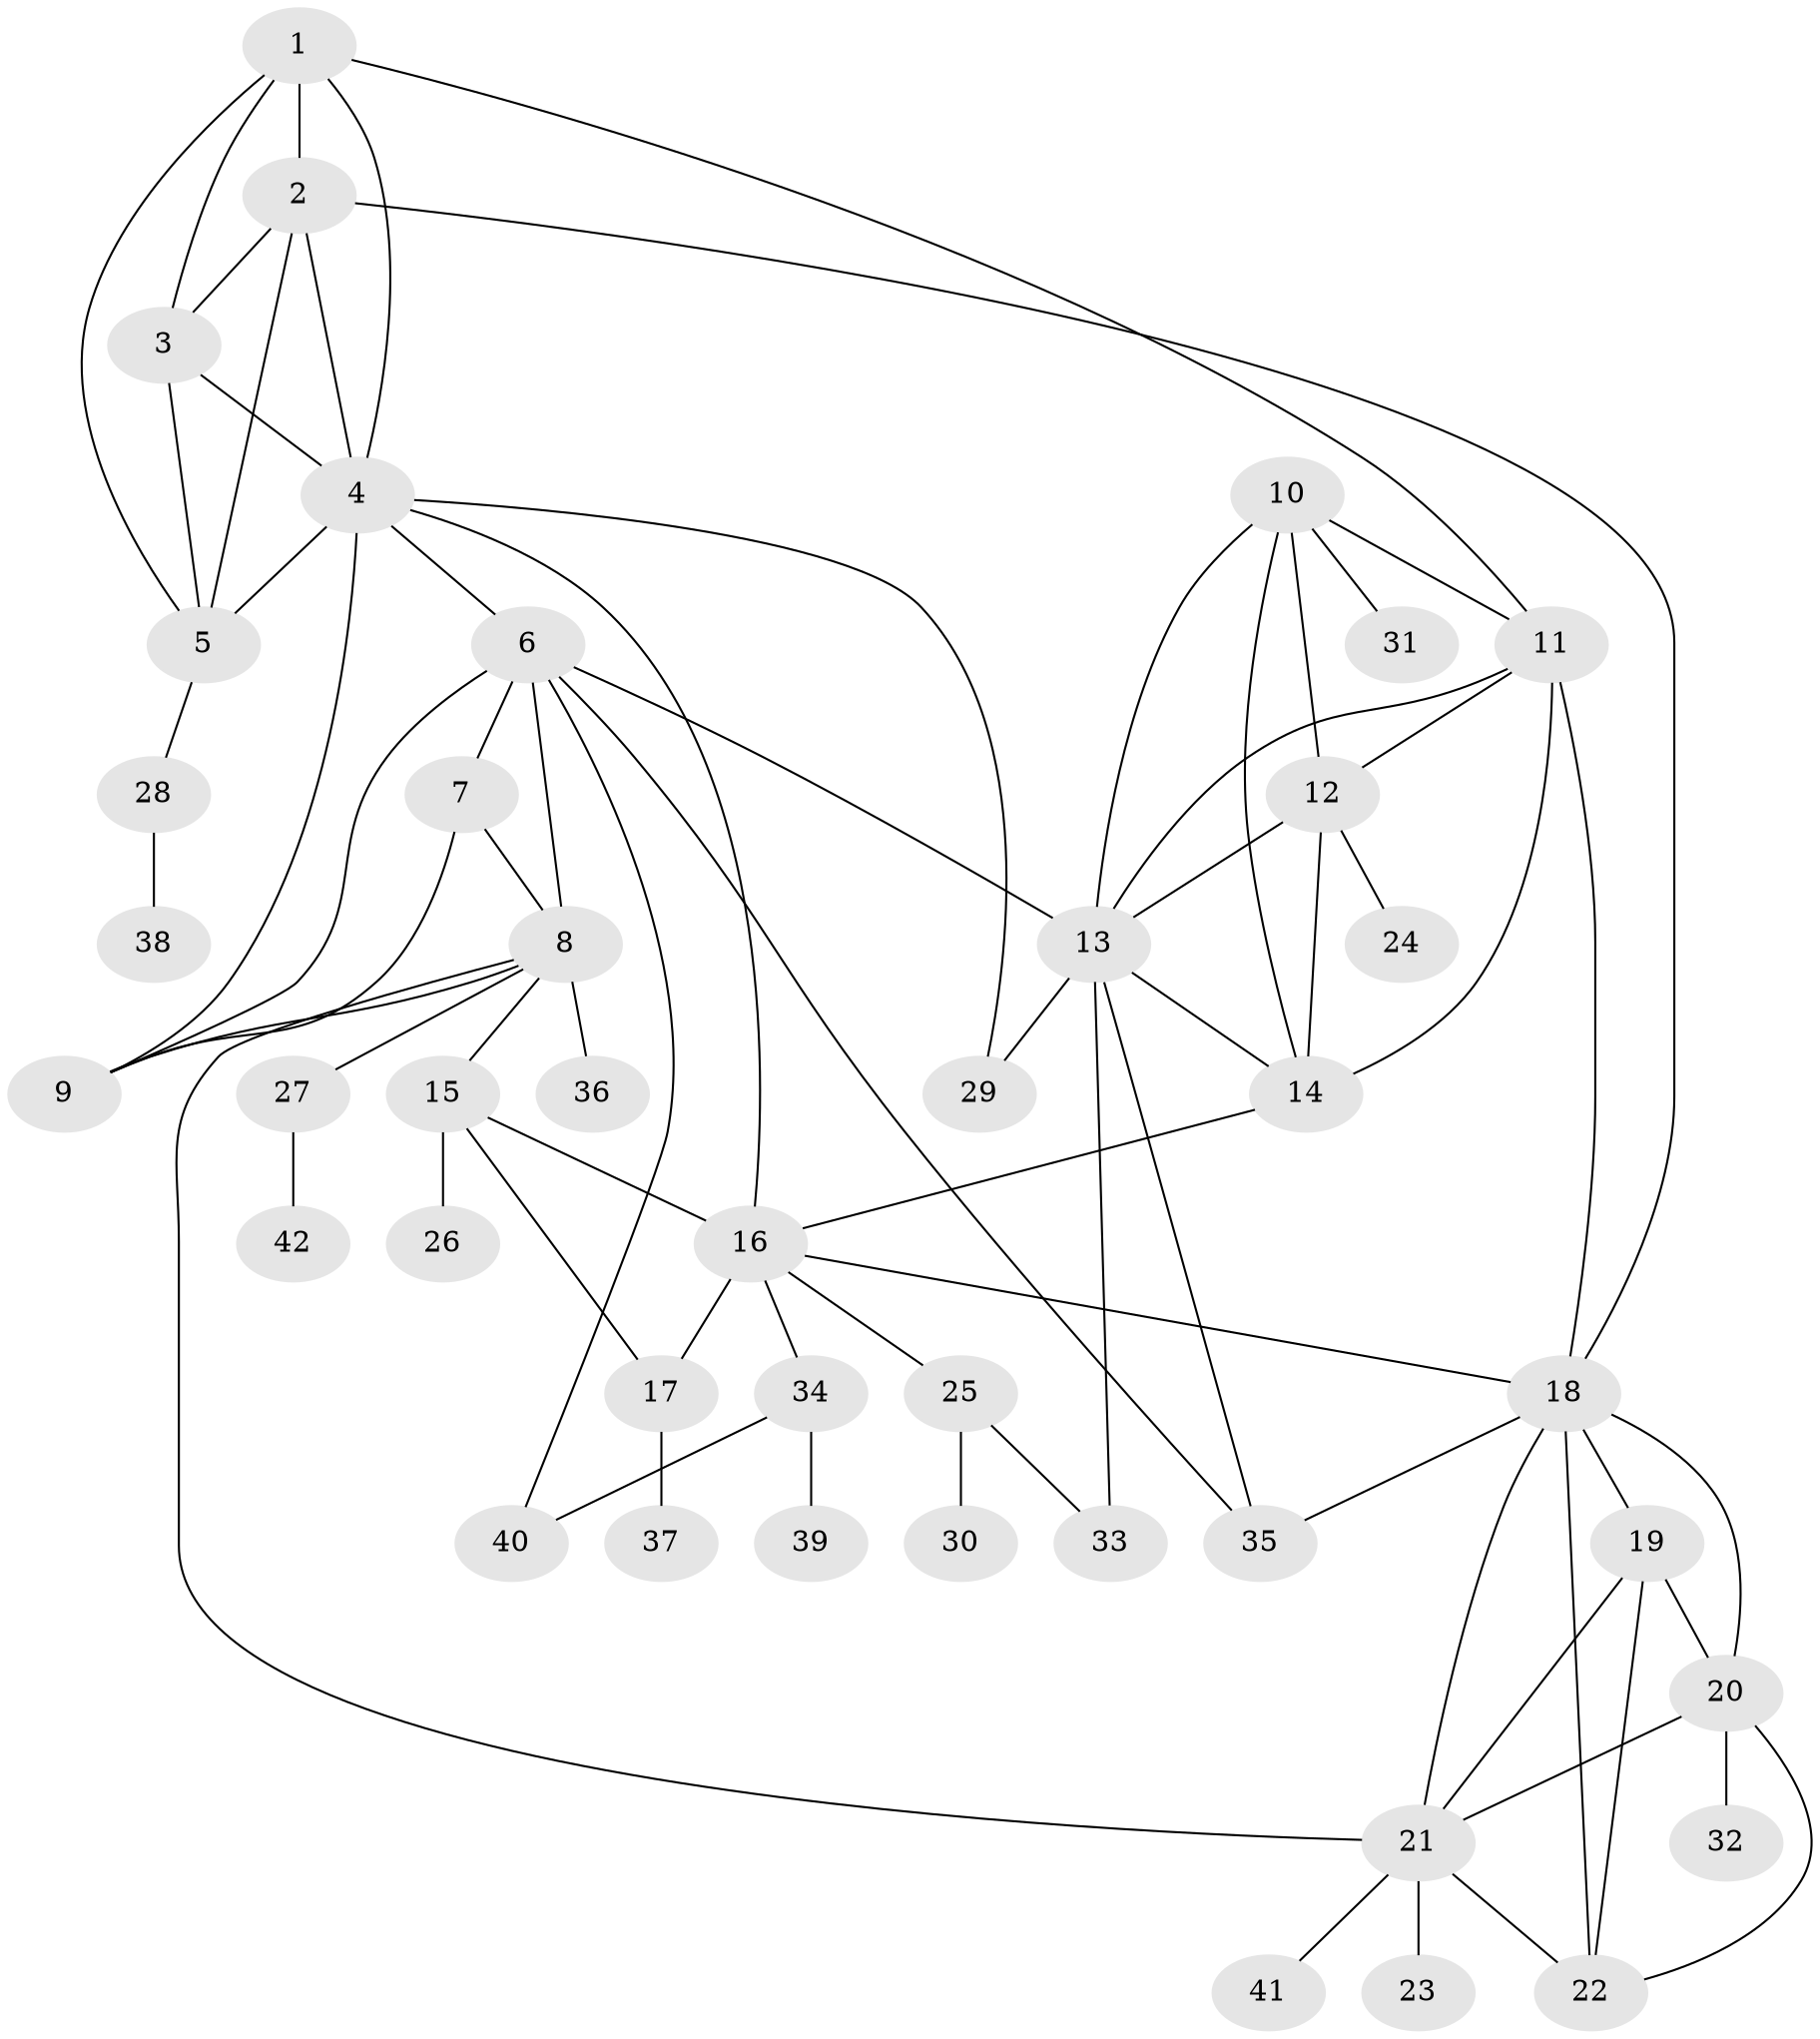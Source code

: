 // original degree distribution, {6: 0.06796116504854369, 7: 0.04854368932038835, 5: 0.05825242718446602, 10: 0.019417475728155338, 11: 0.019417475728155338, 9: 0.019417475728155338, 13: 0.009708737864077669, 4: 0.02912621359223301, 8: 0.009708737864077669, 1: 0.6116504854368932, 3: 0.02912621359223301, 2: 0.07766990291262135}
// Generated by graph-tools (version 1.1) at 2025/52/03/04/25 22:52:29]
// undirected, 42 vertices, 75 edges
graph export_dot {
  node [color=gray90,style=filled];
  1;
  2;
  3;
  4;
  5;
  6;
  7;
  8;
  9;
  10;
  11;
  12;
  13;
  14;
  15;
  16;
  17;
  18;
  19;
  20;
  21;
  22;
  23;
  24;
  25;
  26;
  27;
  28;
  29;
  30;
  31;
  32;
  33;
  34;
  35;
  36;
  37;
  38;
  39;
  40;
  41;
  42;
  1 -- 2 [weight=1.0];
  1 -- 3 [weight=1.0];
  1 -- 4 [weight=1.0];
  1 -- 5 [weight=1.0];
  1 -- 11 [weight=1.0];
  2 -- 3 [weight=1.0];
  2 -- 4 [weight=1.0];
  2 -- 5 [weight=1.0];
  2 -- 18 [weight=1.0];
  3 -- 4 [weight=1.0];
  3 -- 5 [weight=1.0];
  4 -- 5 [weight=5.0];
  4 -- 6 [weight=1.0];
  4 -- 9 [weight=1.0];
  4 -- 16 [weight=1.0];
  4 -- 29 [weight=1.0];
  5 -- 28 [weight=1.0];
  6 -- 7 [weight=2.0];
  6 -- 8 [weight=2.0];
  6 -- 9 [weight=2.0];
  6 -- 13 [weight=1.0];
  6 -- 35 [weight=1.0];
  6 -- 40 [weight=1.0];
  7 -- 8 [weight=1.0];
  7 -- 9 [weight=1.0];
  8 -- 9 [weight=1.0];
  8 -- 15 [weight=1.0];
  8 -- 21 [weight=1.0];
  8 -- 27 [weight=1.0];
  8 -- 36 [weight=3.0];
  10 -- 11 [weight=1.0];
  10 -- 12 [weight=1.0];
  10 -- 13 [weight=1.0];
  10 -- 14 [weight=1.0];
  10 -- 31 [weight=1.0];
  11 -- 12 [weight=1.0];
  11 -- 13 [weight=1.0];
  11 -- 14 [weight=1.0];
  11 -- 18 [weight=1.0];
  12 -- 13 [weight=1.0];
  12 -- 14 [weight=1.0];
  12 -- 24 [weight=1.0];
  13 -- 14 [weight=1.0];
  13 -- 29 [weight=1.0];
  13 -- 33 [weight=2.0];
  13 -- 35 [weight=1.0];
  14 -- 16 [weight=1.0];
  15 -- 16 [weight=3.0];
  15 -- 17 [weight=1.0];
  15 -- 26 [weight=7.0];
  16 -- 17 [weight=3.0];
  16 -- 18 [weight=1.0];
  16 -- 25 [weight=1.0];
  16 -- 34 [weight=1.0];
  17 -- 37 [weight=1.0];
  18 -- 19 [weight=1.0];
  18 -- 20 [weight=1.0];
  18 -- 21 [weight=1.0];
  18 -- 22 [weight=1.0];
  18 -- 35 [weight=1.0];
  19 -- 20 [weight=4.0];
  19 -- 21 [weight=1.0];
  19 -- 22 [weight=1.0];
  20 -- 21 [weight=1.0];
  20 -- 22 [weight=1.0];
  20 -- 32 [weight=1.0];
  21 -- 22 [weight=1.0];
  21 -- 23 [weight=4.0];
  21 -- 41 [weight=1.0];
  25 -- 30 [weight=2.0];
  25 -- 33 [weight=1.0];
  27 -- 42 [weight=1.0];
  28 -- 38 [weight=1.0];
  34 -- 39 [weight=1.0];
  34 -- 40 [weight=1.0];
}
